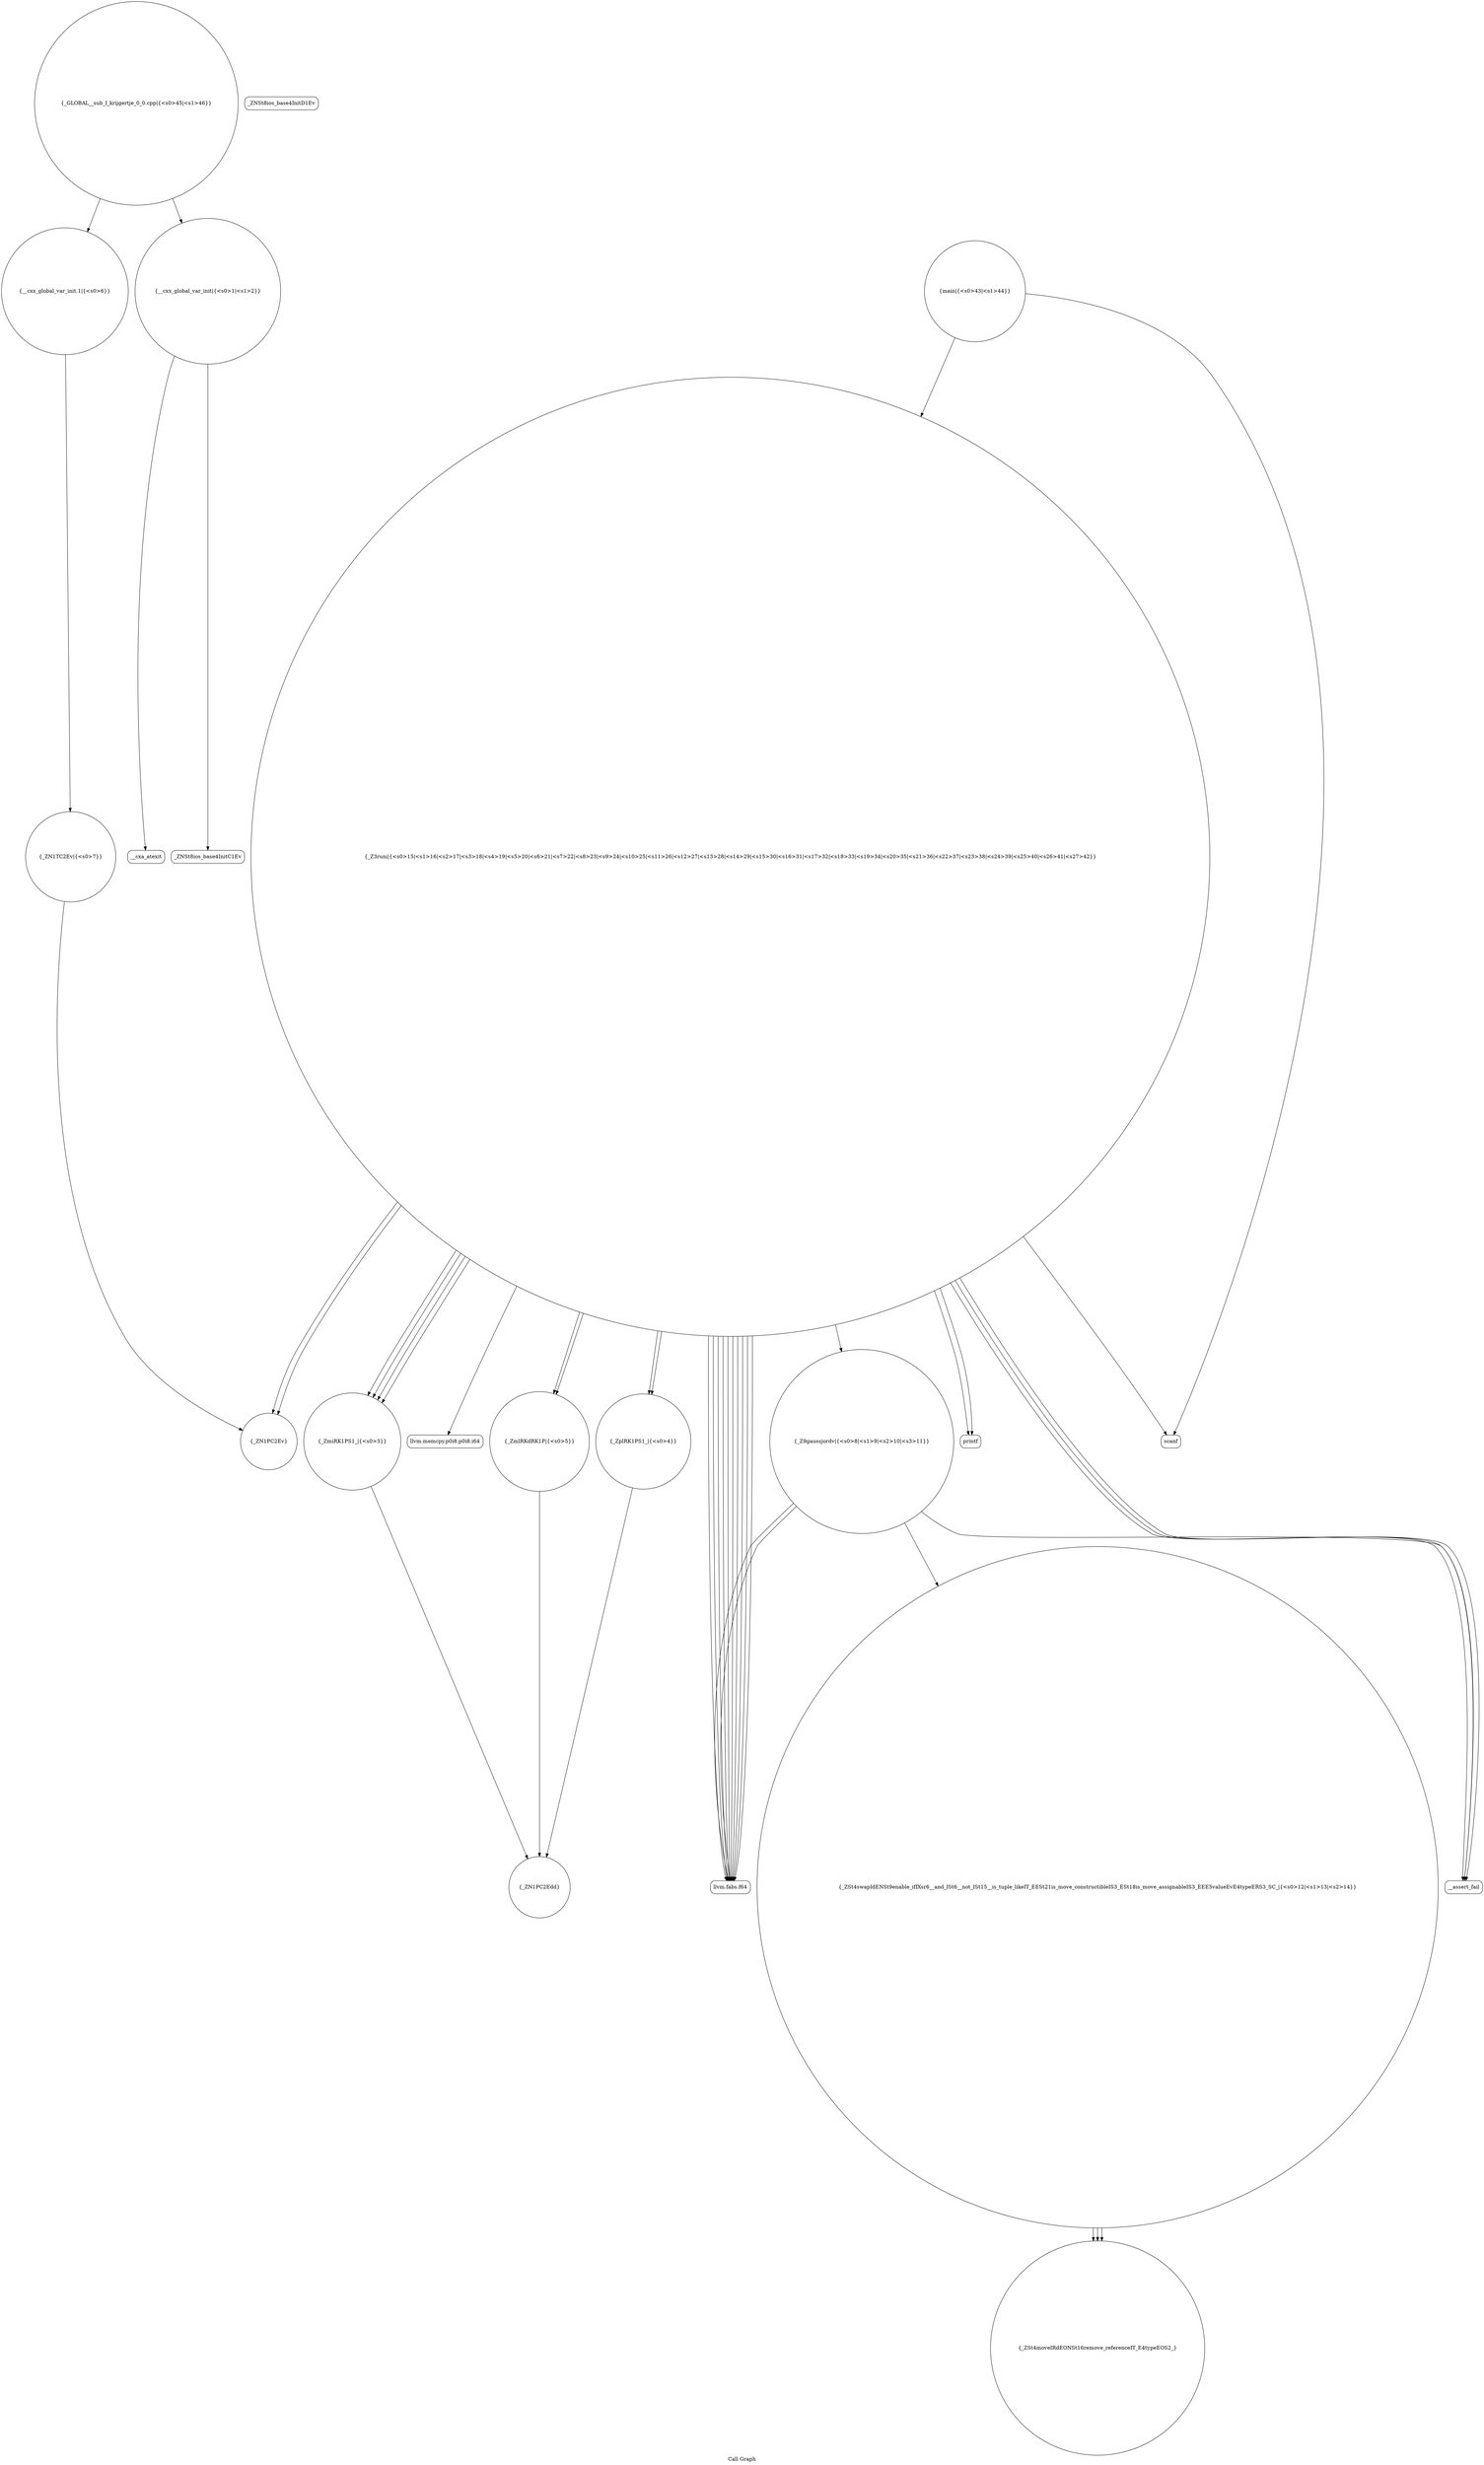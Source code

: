 digraph "Call Graph" {
	label="Call Graph";

	Node0x5597f4eb2c90 [shape=record,shape=circle,label="{__cxx_global_var_init|{<s0>1|<s1>2}}"];
	Node0x5597f4eb2c90:s0 -> Node0x5597f4eb3120[color=black];
	Node0x5597f4eb2c90:s1 -> Node0x5597f4eb3220[color=black];
	Node0x5597f4eb3420 [shape=record,shape=circle,label="{_ZmlRKdRK1P|{<s0>5}}"];
	Node0x5597f4eb3420:s0 -> Node0x5597f4eb3320[color=black];
	Node0x5597f4eb37a0 [shape=record,shape=circle,label="{_Z3runi|{<s0>15|<s1>16|<s2>17|<s3>18|<s4>19|<s5>20|<s6>21|<s7>22|<s8>23|<s9>24|<s10>25|<s11>26|<s12>27|<s13>28|<s14>29|<s15>30|<s16>31|<s17>32|<s18>33|<s19>34|<s20>35|<s21>36|<s22>37|<s23>38|<s24>39|<s25>40|<s26>41|<s27>42}}"];
	Node0x5597f4eb37a0:s0 -> Node0x5597f4eb3820[color=black];
	Node0x5597f4eb37a0:s1 -> Node0x5597f4eb38a0[color=black];
	Node0x5597f4eb37a0:s2 -> Node0x5597f4eb38a0[color=black];
	Node0x5597f4eb37a0:s3 -> Node0x5597f4eb32a0[color=black];
	Node0x5597f4eb37a0:s4 -> Node0x5597f4eb3920[color=black];
	Node0x5597f4eb37a0:s5 -> Node0x5597f4eb32a0[color=black];
	Node0x5597f4eb37a0:s6 -> Node0x5597f4eb32a0[color=black];
	Node0x5597f4eb37a0:s7 -> Node0x5597f4eb32a0[color=black];
	Node0x5597f4eb37a0:s8 -> Node0x5597f4eb35a0[color=black];
	Node0x5597f4eb37a0:s9 -> Node0x5597f4eb3620[color=black];
	Node0x5597f4eb37a0:s10 -> Node0x5597f4eb3620[color=black];
	Node0x5597f4eb37a0:s11 -> Node0x5597f4eb3620[color=black];
	Node0x5597f4eb37a0:s12 -> Node0x5597f4eb3620[color=black];
	Node0x5597f4eb37a0:s13 -> Node0x5597f4eb3620[color=black];
	Node0x5597f4eb37a0:s14 -> Node0x5597f4eb3720[color=black];
	Node0x5597f4eb37a0:s15 -> Node0x5597f4eb3620[color=black];
	Node0x5597f4eb37a0:s16 -> Node0x5597f4eb3620[color=black];
	Node0x5597f4eb37a0:s17 -> Node0x5597f4eb3720[color=black];
	Node0x5597f4eb37a0:s18 -> Node0x5597f4eb3620[color=black];
	Node0x5597f4eb37a0:s19 -> Node0x5597f4eb3620[color=black];
	Node0x5597f4eb37a0:s20 -> Node0x5597f4eb3620[color=black];
	Node0x5597f4eb37a0:s21 -> Node0x5597f4eb3720[color=black];
	Node0x5597f4eb37a0:s22 -> Node0x5597f4eb3420[color=black];
	Node0x5597f4eb37a0:s23 -> Node0x5597f4eb33a0[color=black];
	Node0x5597f4eb37a0:s24 -> Node0x5597f4eb3420[color=black];
	Node0x5597f4eb37a0:s25 -> Node0x5597f4eb33a0[color=black];
	Node0x5597f4eb37a0:s26 -> Node0x5597f4eb39a0[color=black];
	Node0x5597f4eb37a0:s27 -> Node0x5597f4eb39a0[color=black];
	Node0x5597f4eb3b20 [shape=record,shape=circle,label="{_GLOBAL__sub_I_krijgertje_0_0.cpp|{<s0>45|<s1>46}}"];
	Node0x5597f4eb3b20:s0 -> Node0x5597f4eb2c90[color=black];
	Node0x5597f4eb3b20:s1 -> Node0x5597f4eb34a0[color=black];
	Node0x5597f4eb31a0 [shape=record,shape=Mrecord,label="{_ZNSt8ios_base4InitD1Ev}"];
	Node0x5597f4eb3520 [shape=record,shape=circle,label="{_ZN1TC2Ev|{<s0>7}}"];
	Node0x5597f4eb3520:s0 -> Node0x5597f4eb38a0[color=black];
	Node0x5597f4eb38a0 [shape=record,shape=circle,label="{_ZN1PC2Ev}"];
	Node0x5597f4eb32a0 [shape=record,shape=circle,label="{_ZmiRK1PS1_|{<s0>3}}"];
	Node0x5597f4eb32a0:s0 -> Node0x5597f4eb3320[color=black];
	Node0x5597f4eb3620 [shape=record,shape=Mrecord,label="{llvm.fabs.f64}"];
	Node0x5597f4eb39a0 [shape=record,shape=Mrecord,label="{printf}"];
	Node0x5597f4eb33a0 [shape=record,shape=circle,label="{_ZplRK1PS1_|{<s0>4}}"];
	Node0x5597f4eb33a0:s0 -> Node0x5597f4eb3320[color=black];
	Node0x5597f4eb3720 [shape=record,shape=Mrecord,label="{__assert_fail}"];
	Node0x5597f4eb3aa0 [shape=record,shape=circle,label="{_ZSt4moveIRdEONSt16remove_referenceIT_E4typeEOS2_}"];
	Node0x5597f4eb3120 [shape=record,shape=Mrecord,label="{_ZNSt8ios_base4InitC1Ev}"];
	Node0x5597f4eb34a0 [shape=record,shape=circle,label="{__cxx_global_var_init.1|{<s0>6}}"];
	Node0x5597f4eb34a0:s0 -> Node0x5597f4eb3520[color=black];
	Node0x5597f4eb3820 [shape=record,shape=Mrecord,label="{scanf}"];
	Node0x5597f4eb3220 [shape=record,shape=Mrecord,label="{__cxa_atexit}"];
	Node0x5597f4eb35a0 [shape=record,shape=circle,label="{_Z9gaussjordv|{<s0>8|<s1>9|<s2>10|<s3>11}}"];
	Node0x5597f4eb35a0:s0 -> Node0x5597f4eb3620[color=black];
	Node0x5597f4eb35a0:s1 -> Node0x5597f4eb36a0[color=black];
	Node0x5597f4eb35a0:s2 -> Node0x5597f4eb3620[color=black];
	Node0x5597f4eb35a0:s3 -> Node0x5597f4eb3720[color=black];
	Node0x5597f4eb3920 [shape=record,shape=Mrecord,label="{llvm.memcpy.p0i8.p0i8.i64}"];
	Node0x5597f4eb3320 [shape=record,shape=circle,label="{_ZN1PC2Edd}"];
	Node0x5597f4eb36a0 [shape=record,shape=circle,label="{_ZSt4swapIdENSt9enable_ifIXsr6__and_ISt6__not_ISt15__is_tuple_likeIT_EESt21is_move_constructibleIS3_ESt18is_move_assignableIS3_EEE5valueEvE4typeERS3_SC_|{<s0>12|<s1>13|<s2>14}}"];
	Node0x5597f4eb36a0:s0 -> Node0x5597f4eb3aa0[color=black];
	Node0x5597f4eb36a0:s1 -> Node0x5597f4eb3aa0[color=black];
	Node0x5597f4eb36a0:s2 -> Node0x5597f4eb3aa0[color=black];
	Node0x5597f4eb3a20 [shape=record,shape=circle,label="{main|{<s0>43|<s1>44}}"];
	Node0x5597f4eb3a20:s0 -> Node0x5597f4eb3820[color=black];
	Node0x5597f4eb3a20:s1 -> Node0x5597f4eb37a0[color=black];
}
